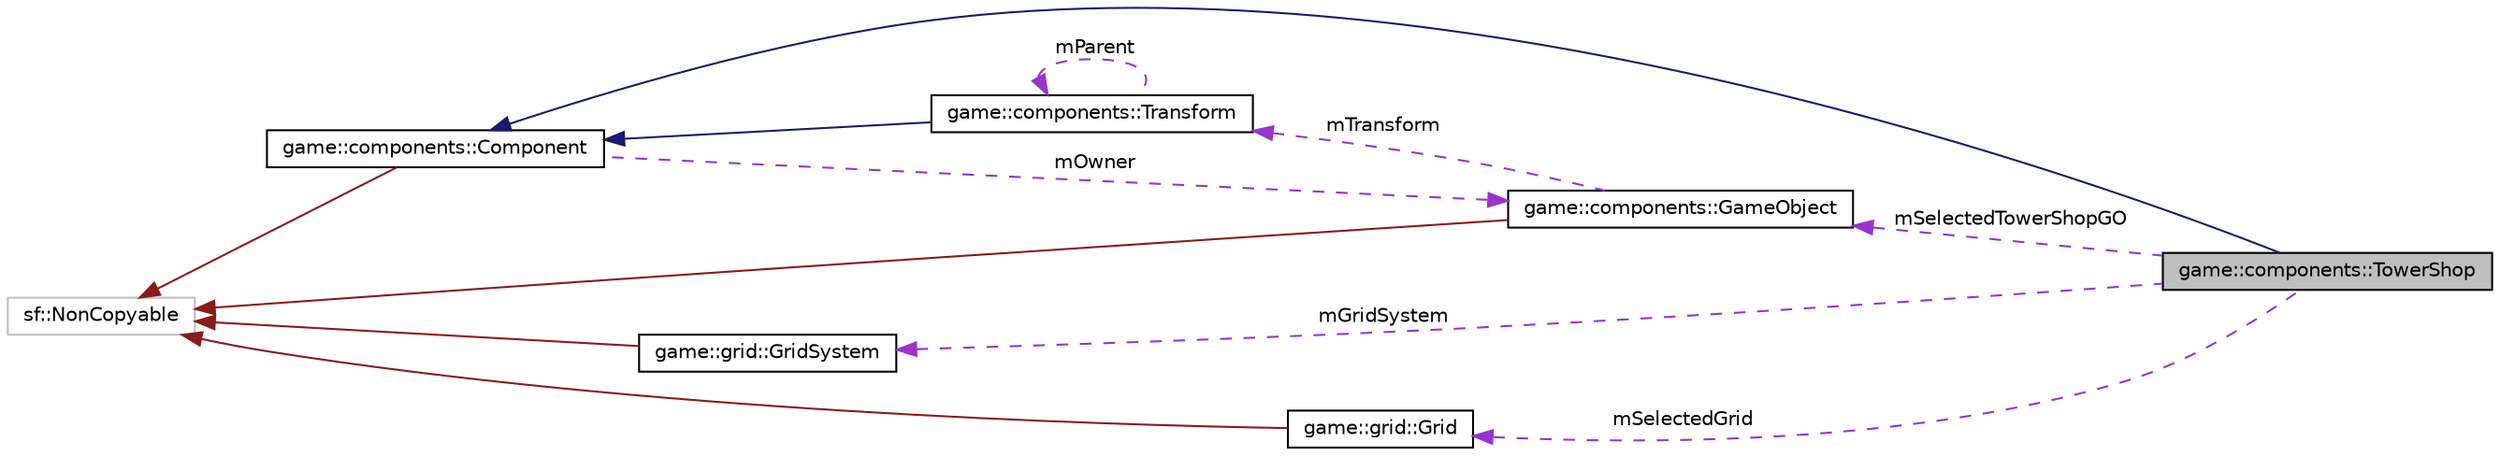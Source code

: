 digraph "game::components::TowerShop"
{
 // LATEX_PDF_SIZE
  edge [fontname="Helvetica",fontsize="10",labelfontname="Helvetica",labelfontsize="10"];
  node [fontname="Helvetica",fontsize="10",shape=record];
  rankdir="LR";
  Node1 [label="game::components::TowerShop",height=0.2,width=0.4,color="black", fillcolor="grey75", style="filled", fontcolor="black",tooltip="controller class for in-game purchase of towers during gameplay"];
  Node2 -> Node1 [dir="back",color="midnightblue",fontsize="10",style="solid",fontname="Helvetica"];
  Node2 [label="game::components::Component",height=0.2,width=0.4,color="black", fillcolor="white", style="filled",URL="$classgame_1_1components_1_1Component.html",tooltip="base class for all components"];
  Node3 -> Node2 [dir="back",color="firebrick4",fontsize="10",style="solid",fontname="Helvetica"];
  Node3 [label="sf::NonCopyable",height=0.2,width=0.4,color="grey75", fillcolor="white", style="filled",tooltip=" "];
  Node4 -> Node2 [dir="back",color="darkorchid3",fontsize="10",style="dashed",label=" mOwner" ,fontname="Helvetica"];
  Node4 [label="game::components::GameObject",height=0.2,width=0.4,color="black", fillcolor="white", style="filled",URL="$classgame_1_1components_1_1GameObject.html",tooltip="container class for a group of components"];
  Node3 -> Node4 [dir="back",color="firebrick4",fontsize="10",style="solid",fontname="Helvetica"];
  Node5 -> Node4 [dir="back",color="darkorchid3",fontsize="10",style="dashed",label=" mTransform" ,fontname="Helvetica"];
  Node5 [label="game::components::Transform",height=0.2,width=0.4,color="black", fillcolor="white", style="filled",URL="$classgame_1_1components_1_1Transform.html",tooltip="transform component of a gameobject"];
  Node2 -> Node5 [dir="back",color="midnightblue",fontsize="10",style="solid",fontname="Helvetica"];
  Node5 -> Node5 [dir="back",color="darkorchid3",fontsize="10",style="dashed",label=" mParent" ,fontname="Helvetica"];
  Node6 -> Node1 [dir="back",color="darkorchid3",fontsize="10",style="dashed",label=" mGridSystem" ,fontname="Helvetica"];
  Node6 [label="game::grid::GridSystem",height=0.2,width=0.4,color="black", fillcolor="white", style="filled",URL="$classgame_1_1grid_1_1GridSystem.html",tooltip="grid system that manages a group of grid layers"];
  Node3 -> Node6 [dir="back",color="firebrick4",fontsize="10",style="solid",fontname="Helvetica"];
  Node4 -> Node1 [dir="back",color="darkorchid3",fontsize="10",style="dashed",label=" mSelectedTowerShopGO" ,fontname="Helvetica"];
  Node7 -> Node1 [dir="back",color="darkorchid3",fontsize="10",style="dashed",label=" mSelectedGrid" ,fontname="Helvetica"];
  Node7 [label="game::grid::Grid",height=0.2,width=0.4,color="black", fillcolor="white", style="filled",URL="$classgame_1_1grid_1_1Grid.html",tooltip="class of a single grid cell"];
  Node3 -> Node7 [dir="back",color="firebrick4",fontsize="10",style="solid",fontname="Helvetica"];
}
